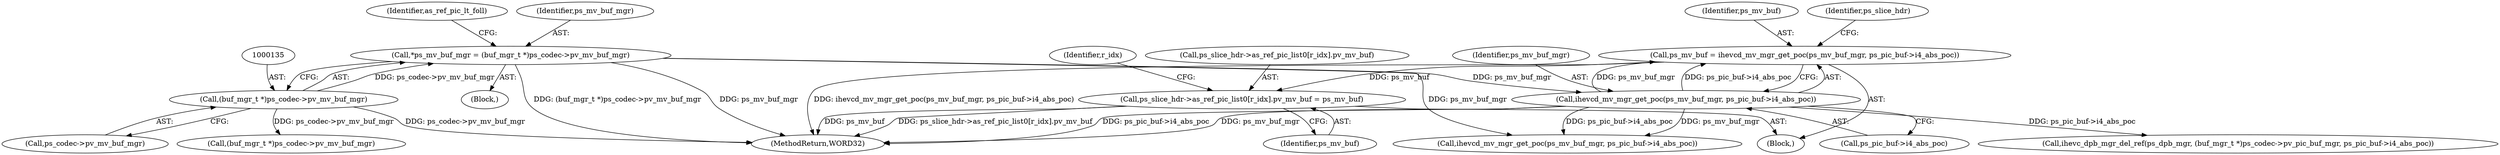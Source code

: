 digraph "0_Android_913d9e8d93d6b81bb8eac3fc2c1426651f5b259d_0@pointer" {
"1000939" [label="(Call,ps_mv_buf = ihevcd_mv_mgr_get_poc(ps_mv_buf_mgr, ps_pic_buf->i4_abs_poc))"];
"1000941" [label="(Call,ihevcd_mv_mgr_get_poc(ps_mv_buf_mgr, ps_pic_buf->i4_abs_poc))"];
"1000132" [label="(Call,*ps_mv_buf_mgr = (buf_mgr_t *)ps_codec->pv_mv_buf_mgr)"];
"1000134" [label="(Call,(buf_mgr_t *)ps_codec->pv_mv_buf_mgr)"];
"1000946" [label="(Call,ps_slice_hdr->as_ref_pic_list0[r_idx].pv_mv_buf = ps_mv_buf)"];
"1000942" [label="(Identifier,ps_mv_buf_mgr)"];
"1000943" [label="(Call,ps_pic_buf->i4_abs_poc)"];
"1000941" [label="(Call,ihevcd_mv_mgr_get_poc(ps_mv_buf_mgr, ps_pic_buf->i4_abs_poc))"];
"1000112" [label="(Block,)"];
"1000940" [label="(Identifier,ps_mv_buf)"];
"1000950" [label="(Identifier,ps_slice_hdr)"];
"1000939" [label="(Call,ps_mv_buf = ihevcd_mv_mgr_get_poc(ps_mv_buf_mgr, ps_pic_buf->i4_abs_poc))"];
"1000954" [label="(Identifier,ps_mv_buf)"];
"1000946" [label="(Call,ps_slice_hdr->as_ref_pic_list0[r_idx].pv_mv_buf = ps_mv_buf)"];
"1001246" [label="(Call,ihevc_dpb_mgr_del_ref(ps_dpb_mgr, (buf_mgr_t *)ps_codec->pv_pic_buf_mgr, ps_pic_buf->i4_abs_poc))"];
"1000889" [label="(Identifier,r_idx)"];
"1000164" [label="(Identifier,as_ref_pic_lt_foll)"];
"1000890" [label="(Block,)"];
"1000132" [label="(Call,*ps_mv_buf_mgr = (buf_mgr_t *)ps_codec->pv_mv_buf_mgr)"];
"1000133" [label="(Identifier,ps_mv_buf_mgr)"];
"1001297" [label="(MethodReturn,WORD32)"];
"1001176" [label="(Call,ihevcd_mv_mgr_get_poc(ps_mv_buf_mgr, ps_pic_buf->i4_abs_poc))"];
"1000136" [label="(Call,ps_codec->pv_mv_buf_mgr)"];
"1000947" [label="(Call,ps_slice_hdr->as_ref_pic_list0[r_idx].pv_mv_buf)"];
"1000134" [label="(Call,(buf_mgr_t *)ps_codec->pv_mv_buf_mgr)"];
"1001285" [label="(Call,(buf_mgr_t *)ps_codec->pv_mv_buf_mgr)"];
"1000939" -> "1000890"  [label="AST: "];
"1000939" -> "1000941"  [label="CFG: "];
"1000940" -> "1000939"  [label="AST: "];
"1000941" -> "1000939"  [label="AST: "];
"1000950" -> "1000939"  [label="CFG: "];
"1000939" -> "1001297"  [label="DDG: ihevcd_mv_mgr_get_poc(ps_mv_buf_mgr, ps_pic_buf->i4_abs_poc)"];
"1000941" -> "1000939"  [label="DDG: ps_mv_buf_mgr"];
"1000941" -> "1000939"  [label="DDG: ps_pic_buf->i4_abs_poc"];
"1000939" -> "1000946"  [label="DDG: ps_mv_buf"];
"1000941" -> "1000943"  [label="CFG: "];
"1000942" -> "1000941"  [label="AST: "];
"1000943" -> "1000941"  [label="AST: "];
"1000941" -> "1001297"  [label="DDG: ps_mv_buf_mgr"];
"1000941" -> "1001297"  [label="DDG: ps_pic_buf->i4_abs_poc"];
"1000132" -> "1000941"  [label="DDG: ps_mv_buf_mgr"];
"1000941" -> "1001176"  [label="DDG: ps_mv_buf_mgr"];
"1000941" -> "1001176"  [label="DDG: ps_pic_buf->i4_abs_poc"];
"1000941" -> "1001246"  [label="DDG: ps_pic_buf->i4_abs_poc"];
"1000132" -> "1000112"  [label="AST: "];
"1000132" -> "1000134"  [label="CFG: "];
"1000133" -> "1000132"  [label="AST: "];
"1000134" -> "1000132"  [label="AST: "];
"1000164" -> "1000132"  [label="CFG: "];
"1000132" -> "1001297"  [label="DDG: (buf_mgr_t *)ps_codec->pv_mv_buf_mgr"];
"1000132" -> "1001297"  [label="DDG: ps_mv_buf_mgr"];
"1000134" -> "1000132"  [label="DDG: ps_codec->pv_mv_buf_mgr"];
"1000132" -> "1001176"  [label="DDG: ps_mv_buf_mgr"];
"1000134" -> "1000136"  [label="CFG: "];
"1000135" -> "1000134"  [label="AST: "];
"1000136" -> "1000134"  [label="AST: "];
"1000134" -> "1001297"  [label="DDG: ps_codec->pv_mv_buf_mgr"];
"1000134" -> "1001285"  [label="DDG: ps_codec->pv_mv_buf_mgr"];
"1000946" -> "1000890"  [label="AST: "];
"1000946" -> "1000954"  [label="CFG: "];
"1000947" -> "1000946"  [label="AST: "];
"1000954" -> "1000946"  [label="AST: "];
"1000889" -> "1000946"  [label="CFG: "];
"1000946" -> "1001297"  [label="DDG: ps_slice_hdr->as_ref_pic_list0[r_idx].pv_mv_buf"];
"1000946" -> "1001297"  [label="DDG: ps_mv_buf"];
}
